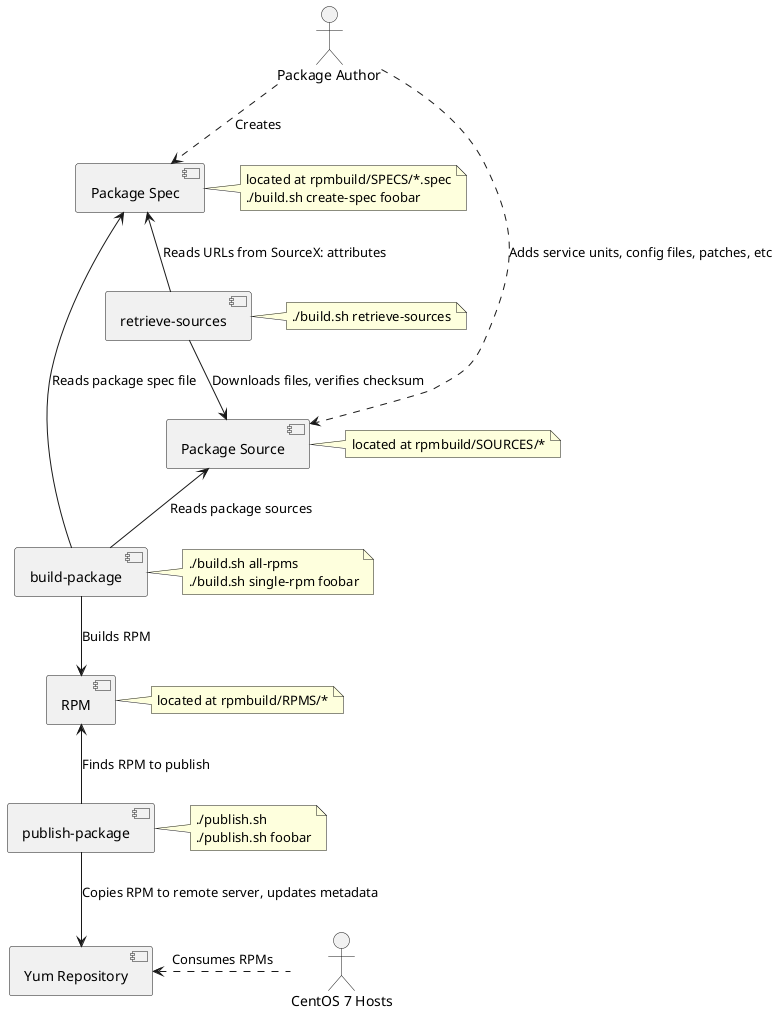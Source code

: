 @startuml
actor "Package Author"
[Package Spec]
[Package Source]
[RPM]
[retrieve-sources]
[build-package]
[publish-package]
[Yum Repository]
actor "CentOS 7 Hosts"

[Package Author] ..> [Package Spec] : Creates
[Package Author] ..> [Package Source] : Adds service units, config files, patches, etc
[Package Spec] <-- [retrieve-sources] : Reads URLs from SourceX: attributes
[retrieve-sources] --> [Package Source] : Downloads files, verifies checksum
[Package Spec] <-- [build-package] : Reads package spec file
[Package Source] <-- [build-package] : Reads package sources
[build-package] --> [RPM] : Builds RPM
[RPM] <-- [publish-package] : Finds RPM to publish
[publish-package] --> [Yum Repository] : Copies RPM to remote server, updates metadata
[CentOS 7 Hosts] .left.> [Yum Repository] : Consumes RPMs

note right of [Package Spec]
    located at rpmbuild/SPECS/*.spec
    ./build.sh create-spec foobar
end note

note right of [Package Source]
    located at rpmbuild/SOURCES/*
end note

note right of [retrieve-sources]
    ./build.sh retrieve-sources
end note

note right of [RPM]
    located at rpmbuild/RPMS/*
end note

note right of [build-package]
    ./build.sh all-rpms
    ./build.sh single-rpm foobar
end note

note right of [publish-package]
    ./publish.sh
    ./publish.sh foobar
end note
@enduml
